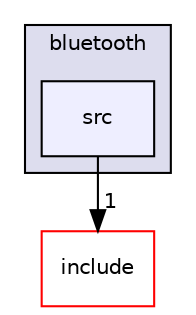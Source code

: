 digraph "bluetooth/src" {
  compound=true
  node [ fontsize="10", fontname="Helvetica"];
  edge [ labelfontsize="10", labelfontname="Helvetica"];
  subgraph clusterdir_1e6fe53db75a29dc9164cb6fd2fcc5a5 {
    graph [ bgcolor="#ddddee", pencolor="black", label="bluetooth" fontname="Helvetica", fontsize="10", URL="dir_1e6fe53db75a29dc9164cb6fd2fcc5a5.html"]
  dir_b034527aee1b0a6c4069a6931de6a5f8 [shape=box, label="src", style="filled", fillcolor="#eeeeff", pencolor="black", URL="dir_b034527aee1b0a6c4069a6931de6a5f8.html"];
  }
  dir_ef816cf728417de558d51921fcd87ff9 [shape=box label="include" fillcolor="white" style="filled" color="red" URL="dir_ef816cf728417de558d51921fcd87ff9.html"];
  dir_b034527aee1b0a6c4069a6931de6a5f8->dir_ef816cf728417de558d51921fcd87ff9 [headlabel="1", labeldistance=1.5 headhref="dir_000007_000005.html"];
}

